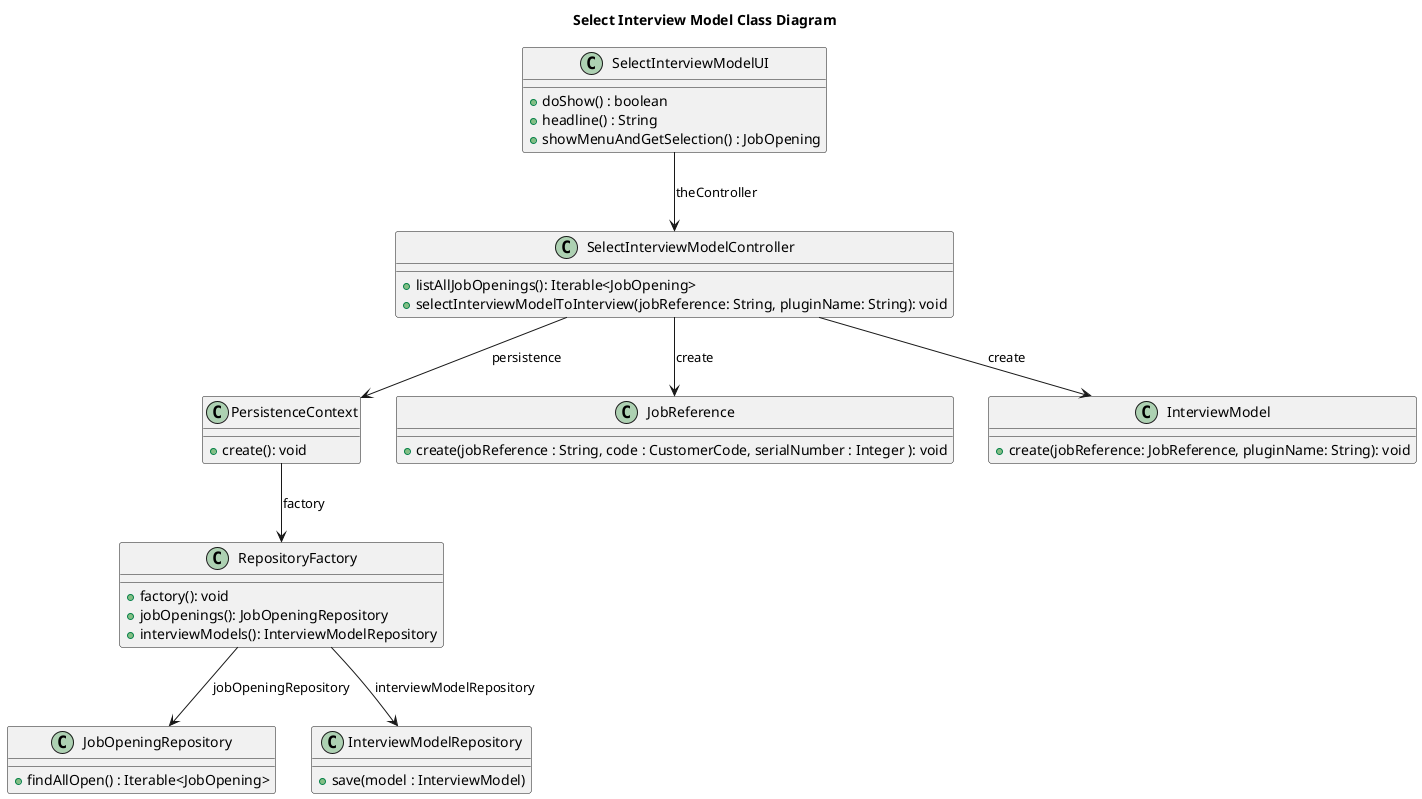 @startuml
title Select Interview Model Class Diagram

class SelectInterviewModelUI {
    + doShow() : boolean
    + headline() : String
    + showMenuAndGetSelection() : JobOpening
}

class SelectInterviewModelController {
    +listAllJobOpenings(): Iterable<JobOpening>
    +selectInterviewModelToInterview(jobReference: String, pluginName: String): void
}

class PersistenceContext {
    +create(): void
}

class RepositoryFactory {
    +factory(): void
    +jobOpenings(): JobOpeningRepository
    +interviewModels(): InterviewModelRepository
}

class JobReference {
    +create(jobReference : String, code : CustomerCode, serialNumber : Integer ): void
}

class InterviewModel {
    +create(jobReference: JobReference, pluginName: String): void
}

class JobOpeningRepository {
 + findAllOpen() : Iterable<JobOpening>
}

class InterviewModelRepository {
   + save(model : InterviewModel)
}

SelectInterviewModelUI --> SelectInterviewModelController : theController
SelectInterviewModelController --> PersistenceContext : persistence
PersistenceContext --> RepositoryFactory : factory
RepositoryFactory --> JobOpeningRepository : jobOpeningRepository
RepositoryFactory --> InterviewModelRepository : interviewModelRepository
SelectInterviewModelController --> JobReference : create
SelectInterviewModelController --> InterviewModel : create
@enduml
